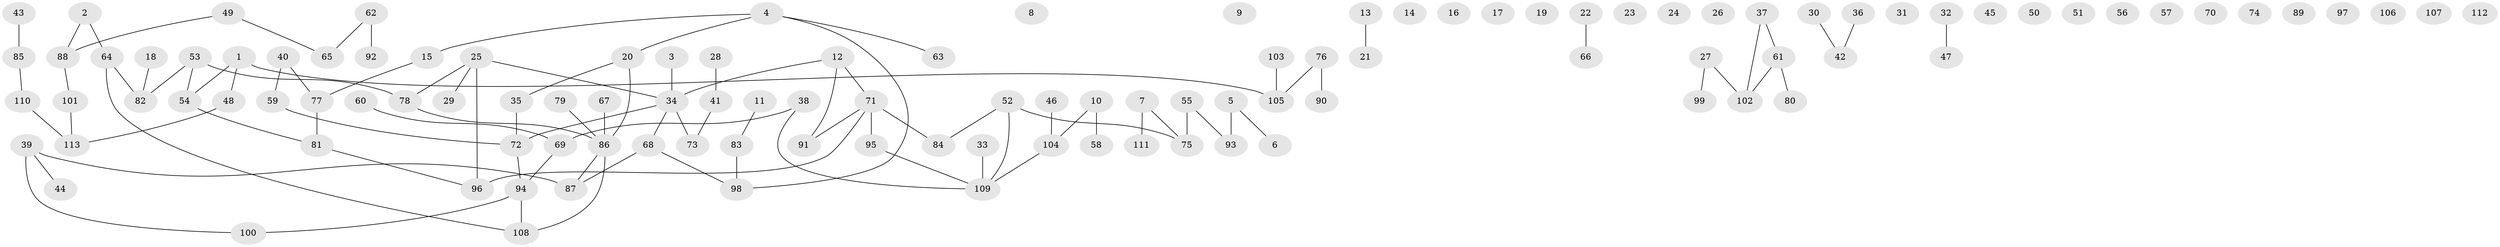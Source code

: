 // coarse degree distribution, {1: 0.2835820895522388, 0: 0.3582089552238806, 2: 0.23880597014925373, 4: 0.05970149253731343, 8: 0.014925373134328358, 5: 0.014925373134328358, 6: 0.029850746268656716}
// Generated by graph-tools (version 1.1) at 2025/42/03/04/25 21:42:40]
// undirected, 113 vertices, 100 edges
graph export_dot {
graph [start="1"]
  node [color=gray90,style=filled];
  1;
  2;
  3;
  4;
  5;
  6;
  7;
  8;
  9;
  10;
  11;
  12;
  13;
  14;
  15;
  16;
  17;
  18;
  19;
  20;
  21;
  22;
  23;
  24;
  25;
  26;
  27;
  28;
  29;
  30;
  31;
  32;
  33;
  34;
  35;
  36;
  37;
  38;
  39;
  40;
  41;
  42;
  43;
  44;
  45;
  46;
  47;
  48;
  49;
  50;
  51;
  52;
  53;
  54;
  55;
  56;
  57;
  58;
  59;
  60;
  61;
  62;
  63;
  64;
  65;
  66;
  67;
  68;
  69;
  70;
  71;
  72;
  73;
  74;
  75;
  76;
  77;
  78;
  79;
  80;
  81;
  82;
  83;
  84;
  85;
  86;
  87;
  88;
  89;
  90;
  91;
  92;
  93;
  94;
  95;
  96;
  97;
  98;
  99;
  100;
  101;
  102;
  103;
  104;
  105;
  106;
  107;
  108;
  109;
  110;
  111;
  112;
  113;
  1 -- 48;
  1 -- 54;
  1 -- 105;
  2 -- 64;
  2 -- 88;
  3 -- 34;
  4 -- 15;
  4 -- 20;
  4 -- 63;
  4 -- 98;
  5 -- 6;
  5 -- 93;
  7 -- 75;
  7 -- 111;
  10 -- 58;
  10 -- 104;
  11 -- 83;
  12 -- 34;
  12 -- 71;
  12 -- 91;
  13 -- 21;
  15 -- 77;
  18 -- 82;
  20 -- 35;
  20 -- 86;
  22 -- 66;
  25 -- 29;
  25 -- 34;
  25 -- 78;
  25 -- 96;
  27 -- 99;
  27 -- 102;
  28 -- 41;
  30 -- 42;
  32 -- 47;
  33 -- 109;
  34 -- 68;
  34 -- 72;
  34 -- 73;
  35 -- 72;
  36 -- 42;
  37 -- 61;
  37 -- 102;
  38 -- 69;
  38 -- 109;
  39 -- 44;
  39 -- 87;
  39 -- 100;
  40 -- 59;
  40 -- 77;
  41 -- 73;
  43 -- 85;
  46 -- 104;
  48 -- 113;
  49 -- 65;
  49 -- 88;
  52 -- 75;
  52 -- 84;
  52 -- 109;
  53 -- 54;
  53 -- 78;
  53 -- 82;
  54 -- 81;
  55 -- 75;
  55 -- 93;
  59 -- 72;
  60 -- 69;
  61 -- 80;
  61 -- 102;
  62 -- 65;
  62 -- 92;
  64 -- 82;
  64 -- 108;
  67 -- 86;
  68 -- 87;
  68 -- 98;
  69 -- 94;
  71 -- 84;
  71 -- 91;
  71 -- 95;
  71 -- 96;
  72 -- 94;
  76 -- 90;
  76 -- 105;
  77 -- 81;
  78 -- 86;
  79 -- 86;
  81 -- 96;
  83 -- 98;
  85 -- 110;
  86 -- 87;
  86 -- 108;
  88 -- 101;
  94 -- 100;
  94 -- 108;
  95 -- 109;
  101 -- 113;
  103 -- 105;
  104 -- 109;
  110 -- 113;
}
